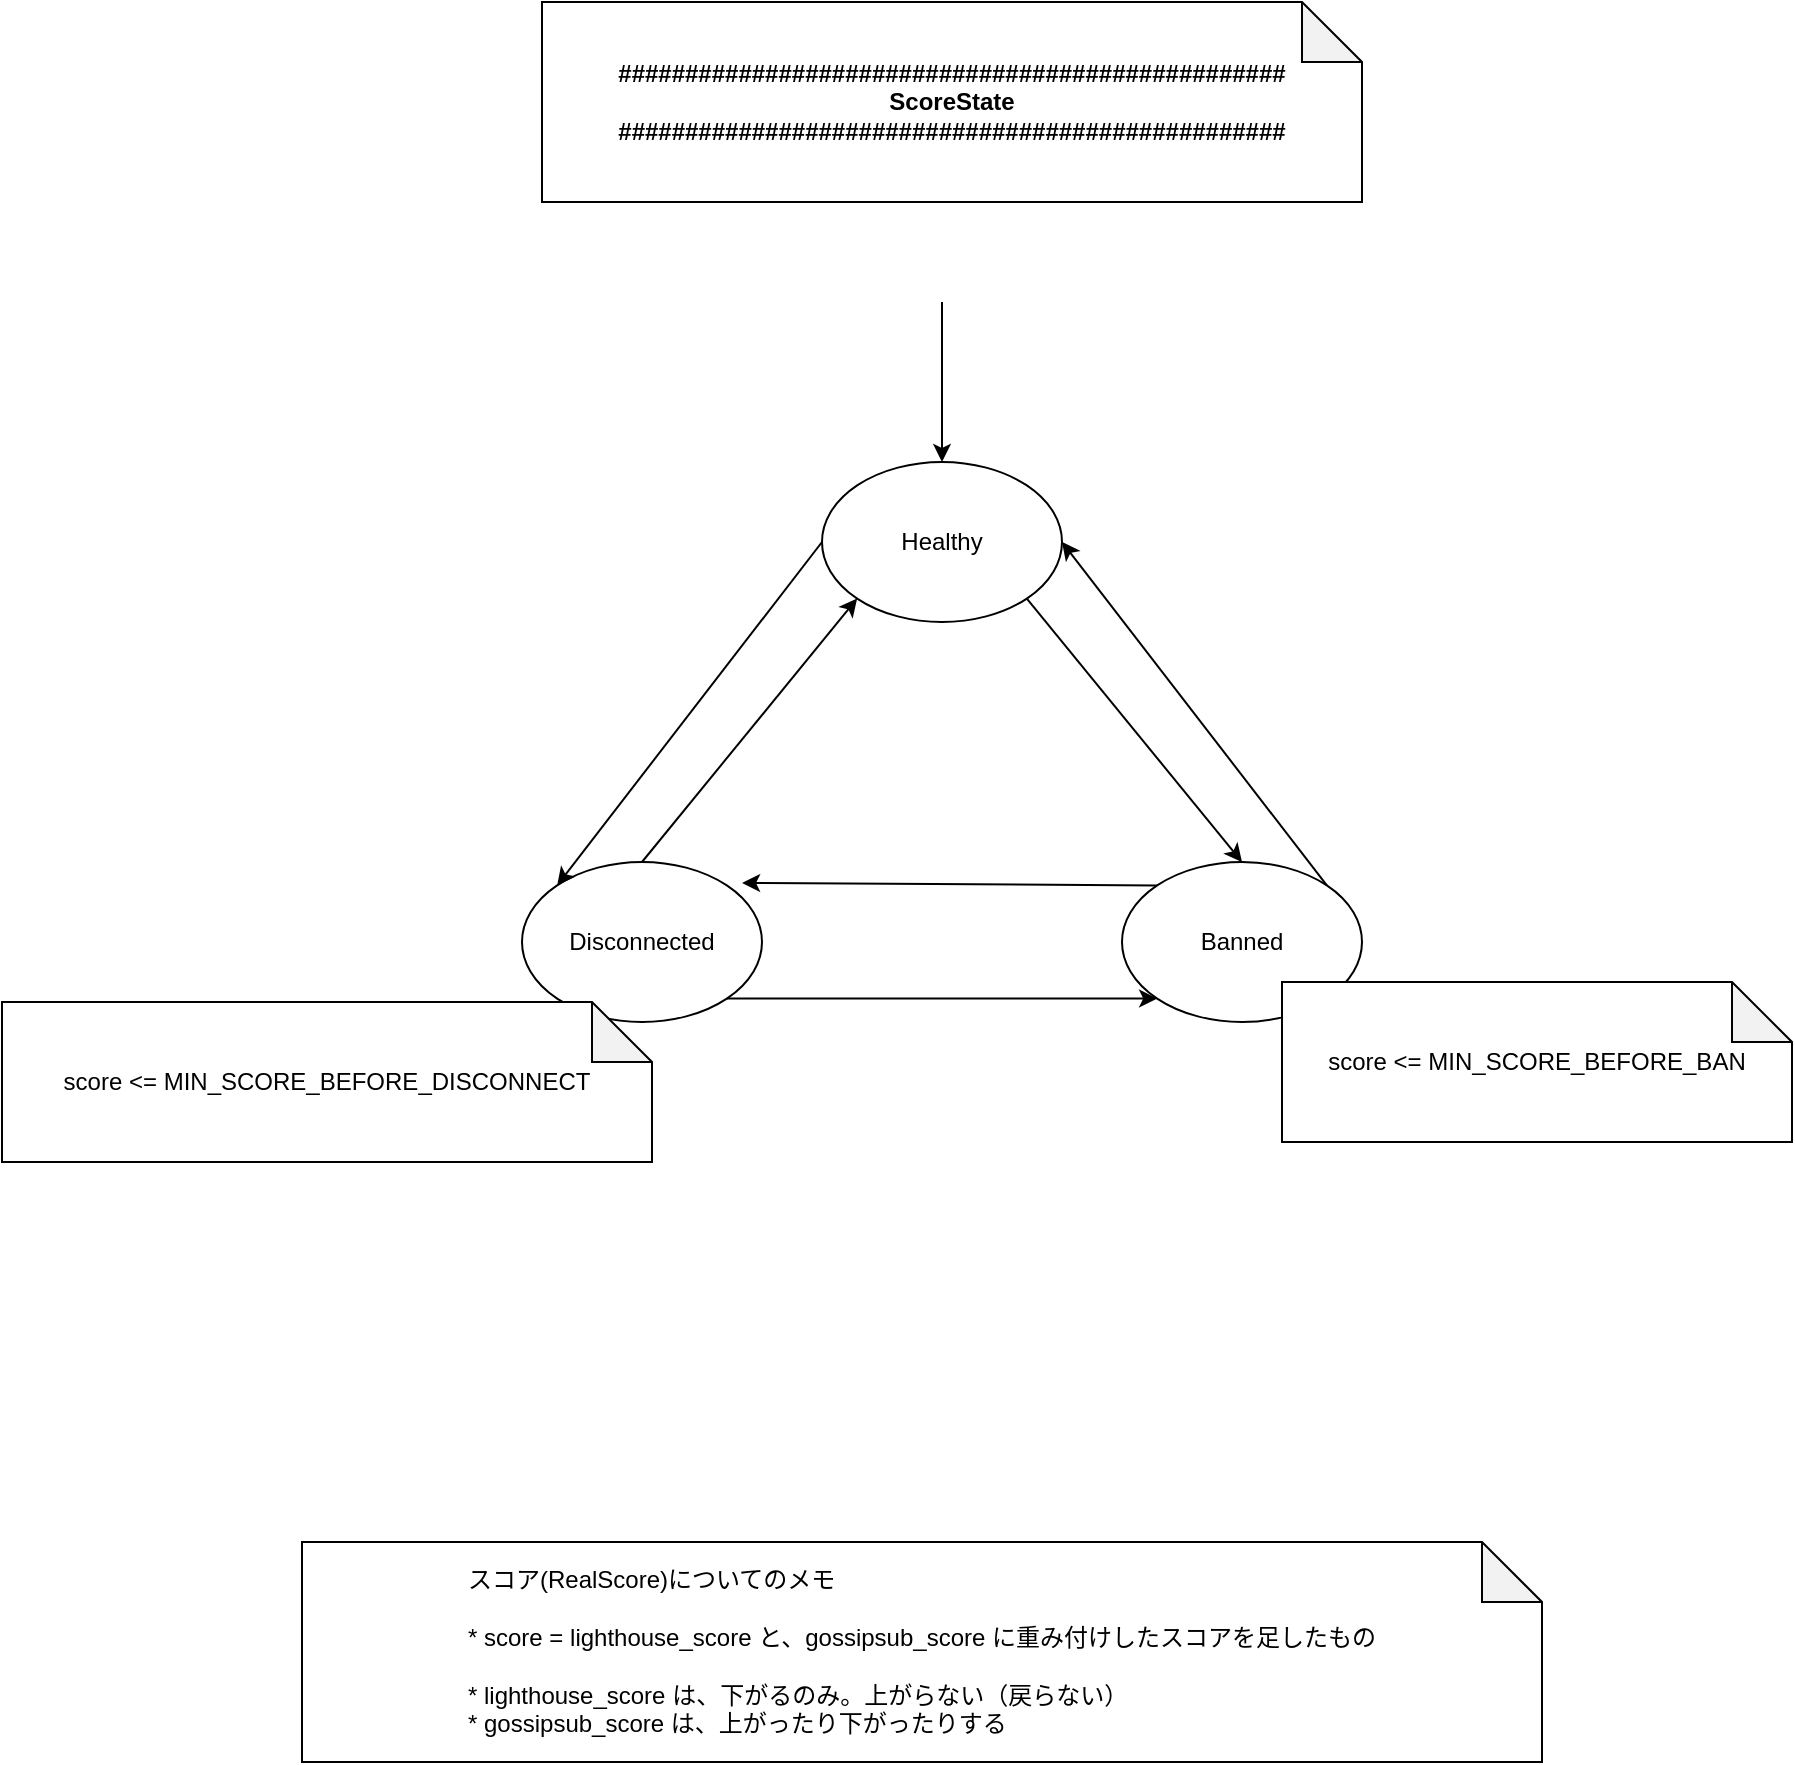 <mxfile>
    <diagram id="T8pmpTCMuDaPm9wjzUCa" name="Page-1">
        <mxGraphModel dx="3262" dy="1617" grid="1" gridSize="10" guides="1" tooltips="1" connect="1" arrows="1" fold="1" page="1" pageScale="1" pageWidth="827" pageHeight="1169" background="none" math="0" shadow="0">
            <root>
                <mxCell id="0"/>
                <mxCell id="1" parent="0"/>
                <mxCell id="11" value="##################################################&lt;br&gt;ScoreState&lt;br&gt;##################################################" style="shape=note;whiteSpace=wrap;html=1;backgroundOutline=1;darkOpacity=0.05;fontStyle=1" parent="1" vertex="1">
                    <mxGeometry x="80" y="130" width="410" height="100" as="geometry"/>
                </mxCell>
                <mxCell id="145" value="Healthy" style="ellipse;whiteSpace=wrap;html=1;" vertex="1" parent="1">
                    <mxGeometry x="220" y="360" width="120" height="80" as="geometry"/>
                </mxCell>
                <mxCell id="146" value="&lt;div style=&quot;text-align: left&quot;&gt;&lt;span style=&quot;font-weight: normal&quot;&gt;スコア(RealScore)についてのメモ&lt;/span&gt;&lt;/div&gt;&lt;div style=&quot;text-align: left&quot;&gt;&lt;span style=&quot;font-weight: normal&quot;&gt;&lt;br&gt;&lt;/span&gt;&lt;/div&gt;&lt;div style=&quot;text-align: left&quot;&gt;&lt;span style=&quot;font-weight: normal&quot;&gt;* score =&amp;nbsp;lighthouse_score と、&lt;/span&gt;&lt;span style=&quot;font-weight: 400&quot;&gt;gossipsub_score に重み付けしたスコアを足したもの&lt;/span&gt;&lt;/div&gt;&lt;div style=&quot;text-align: left&quot;&gt;&lt;span style=&quot;font-weight: 400&quot;&gt;&lt;br&gt;&lt;/span&gt;&lt;/div&gt;&lt;div style=&quot;text-align: left&quot;&gt;&lt;span style=&quot;font-weight: 400&quot;&gt;* lighthouse_score は、下がるのみ。上がらない（戻らない）&lt;/span&gt;&lt;/div&gt;&lt;div style=&quot;text-align: left&quot;&gt;&lt;span style=&quot;font-weight: 400&quot;&gt;* gossipsub_score は、上がったり下がったりする&lt;/span&gt;&lt;/div&gt;" style="shape=note;whiteSpace=wrap;html=1;backgroundOutline=1;darkOpacity=0.05;fontStyle=1" vertex="1" parent="1">
                    <mxGeometry x="-40" y="900" width="620" height="110" as="geometry"/>
                </mxCell>
                <mxCell id="147" value="" style="endArrow=classic;html=1;entryX=0.5;entryY=0;entryDx=0;entryDy=0;" edge="1" parent="1" target="145">
                    <mxGeometry width="50" height="50" relative="1" as="geometry">
                        <mxPoint x="280" y="280" as="sourcePoint"/>
                        <mxPoint x="360" y="260" as="targetPoint"/>
                    </mxGeometry>
                </mxCell>
                <mxCell id="148" value="Disconnected" style="ellipse;whiteSpace=wrap;html=1;" vertex="1" parent="1">
                    <mxGeometry x="70" y="560" width="120" height="80" as="geometry"/>
                </mxCell>
                <mxCell id="149" value="Banned" style="ellipse;whiteSpace=wrap;html=1;" vertex="1" parent="1">
                    <mxGeometry x="370" y="560" width="120" height="80" as="geometry"/>
                </mxCell>
                <mxCell id="150" value="" style="endArrow=classic;html=1;entryX=0;entryY=0;entryDx=0;entryDy=0;exitX=0;exitY=0.5;exitDx=0;exitDy=0;" edge="1" parent="1" source="145" target="148">
                    <mxGeometry width="50" height="50" relative="1" as="geometry">
                        <mxPoint x="290" y="290" as="sourcePoint"/>
                        <mxPoint x="290" y="370" as="targetPoint"/>
                    </mxGeometry>
                </mxCell>
                <mxCell id="151" value="" style="endArrow=classic;html=1;entryX=0;entryY=1;entryDx=0;entryDy=0;exitX=1;exitY=1;exitDx=0;exitDy=0;" edge="1" parent="1" source="148" target="149">
                    <mxGeometry width="50" height="50" relative="1" as="geometry">
                        <mxPoint x="230" y="410" as="sourcePoint"/>
                        <mxPoint x="97.574" y="581.716" as="targetPoint"/>
                    </mxGeometry>
                </mxCell>
                <mxCell id="152" value="" style="endArrow=classic;html=1;entryX=0.5;entryY=0;entryDx=0;entryDy=0;exitX=1;exitY=1;exitDx=0;exitDy=0;" edge="1" parent="1" source="145" target="149">
                    <mxGeometry width="50" height="50" relative="1" as="geometry">
                        <mxPoint x="182.426" y="638.284" as="sourcePoint"/>
                        <mxPoint x="397.574" y="638.284" as="targetPoint"/>
                    </mxGeometry>
                </mxCell>
                <mxCell id="153" value="" style="endArrow=classic;html=1;exitX=0;exitY=0;exitDx=0;exitDy=0;entryX=0.917;entryY=0.131;entryDx=0;entryDy=0;entryPerimeter=0;" edge="1" parent="1" source="149" target="148">
                    <mxGeometry width="50" height="50" relative="1" as="geometry">
                        <mxPoint x="182.426" y="638.284" as="sourcePoint"/>
                        <mxPoint x="200" y="670" as="targetPoint"/>
                    </mxGeometry>
                </mxCell>
                <mxCell id="154" value="" style="endArrow=classic;html=1;exitX=0.5;exitY=0;exitDx=0;exitDy=0;entryX=0;entryY=1;entryDx=0;entryDy=0;" edge="1" parent="1" source="148" target="145">
                    <mxGeometry width="50" height="50" relative="1" as="geometry">
                        <mxPoint x="397.574" y="581.716" as="sourcePoint"/>
                        <mxPoint x="190.04" y="580.48" as="targetPoint"/>
                    </mxGeometry>
                </mxCell>
                <mxCell id="155" value="" style="endArrow=classic;html=1;exitX=1;exitY=0;exitDx=0;exitDy=0;entryX=1;entryY=0.5;entryDx=0;entryDy=0;" edge="1" parent="1" source="149" target="145">
                    <mxGeometry width="50" height="50" relative="1" as="geometry">
                        <mxPoint x="490" y="340" as="sourcePoint"/>
                        <mxPoint x="550" y="360" as="targetPoint"/>
                    </mxGeometry>
                </mxCell>
                <mxCell id="157" value="&lt;span style=&quot;font-weight: 400&quot;&gt;score &amp;lt;=&amp;nbsp;MIN_SCORE_BEFORE_BAN&lt;/span&gt;" style="shape=note;whiteSpace=wrap;html=1;backgroundOutline=1;darkOpacity=0.05;fontStyle=1" vertex="1" parent="1">
                    <mxGeometry x="450" y="620" width="255" height="80" as="geometry"/>
                </mxCell>
                <mxCell id="158" value="&lt;span style=&quot;font-weight: 400&quot;&gt;score &amp;lt;=&amp;nbsp;&lt;/span&gt;&lt;span style=&quot;font-weight: 400&quot;&gt;MIN_SCORE_BEFORE_DISCONNECT&lt;/span&gt;" style="shape=note;whiteSpace=wrap;html=1;backgroundOutline=1;darkOpacity=0.05;fontStyle=1" vertex="1" parent="1">
                    <mxGeometry x="-190" y="630" width="325" height="80" as="geometry"/>
                </mxCell>
            </root>
        </mxGraphModel>
    </diagram>
</mxfile>